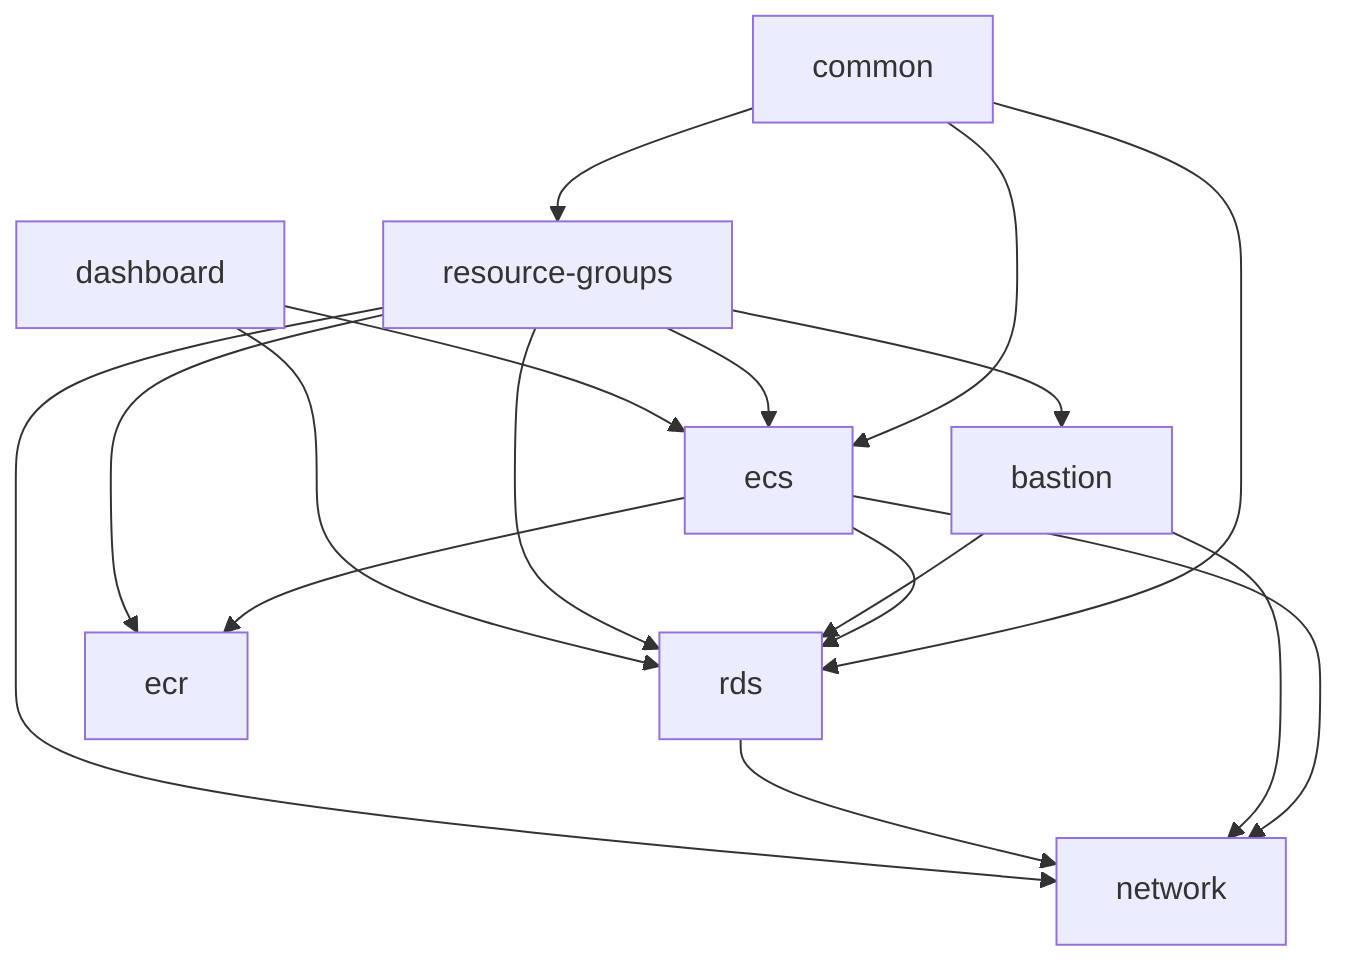 graph TD
  dashboard       --> ecs
  dashboard       --> rds
  resource-groups --> bastion
  resource-groups --> ecr
  resource-groups --> ecs
  resource-groups --> network
  resource-groups --> rds
  rds             --> network
  bastion         --> network
  bastion         --> rds
  ecs             --> network
  ecs             --> rds
  ecs             --> ecr
  common          --> resource-groups
  common          --> rds
  common          --> ecs
